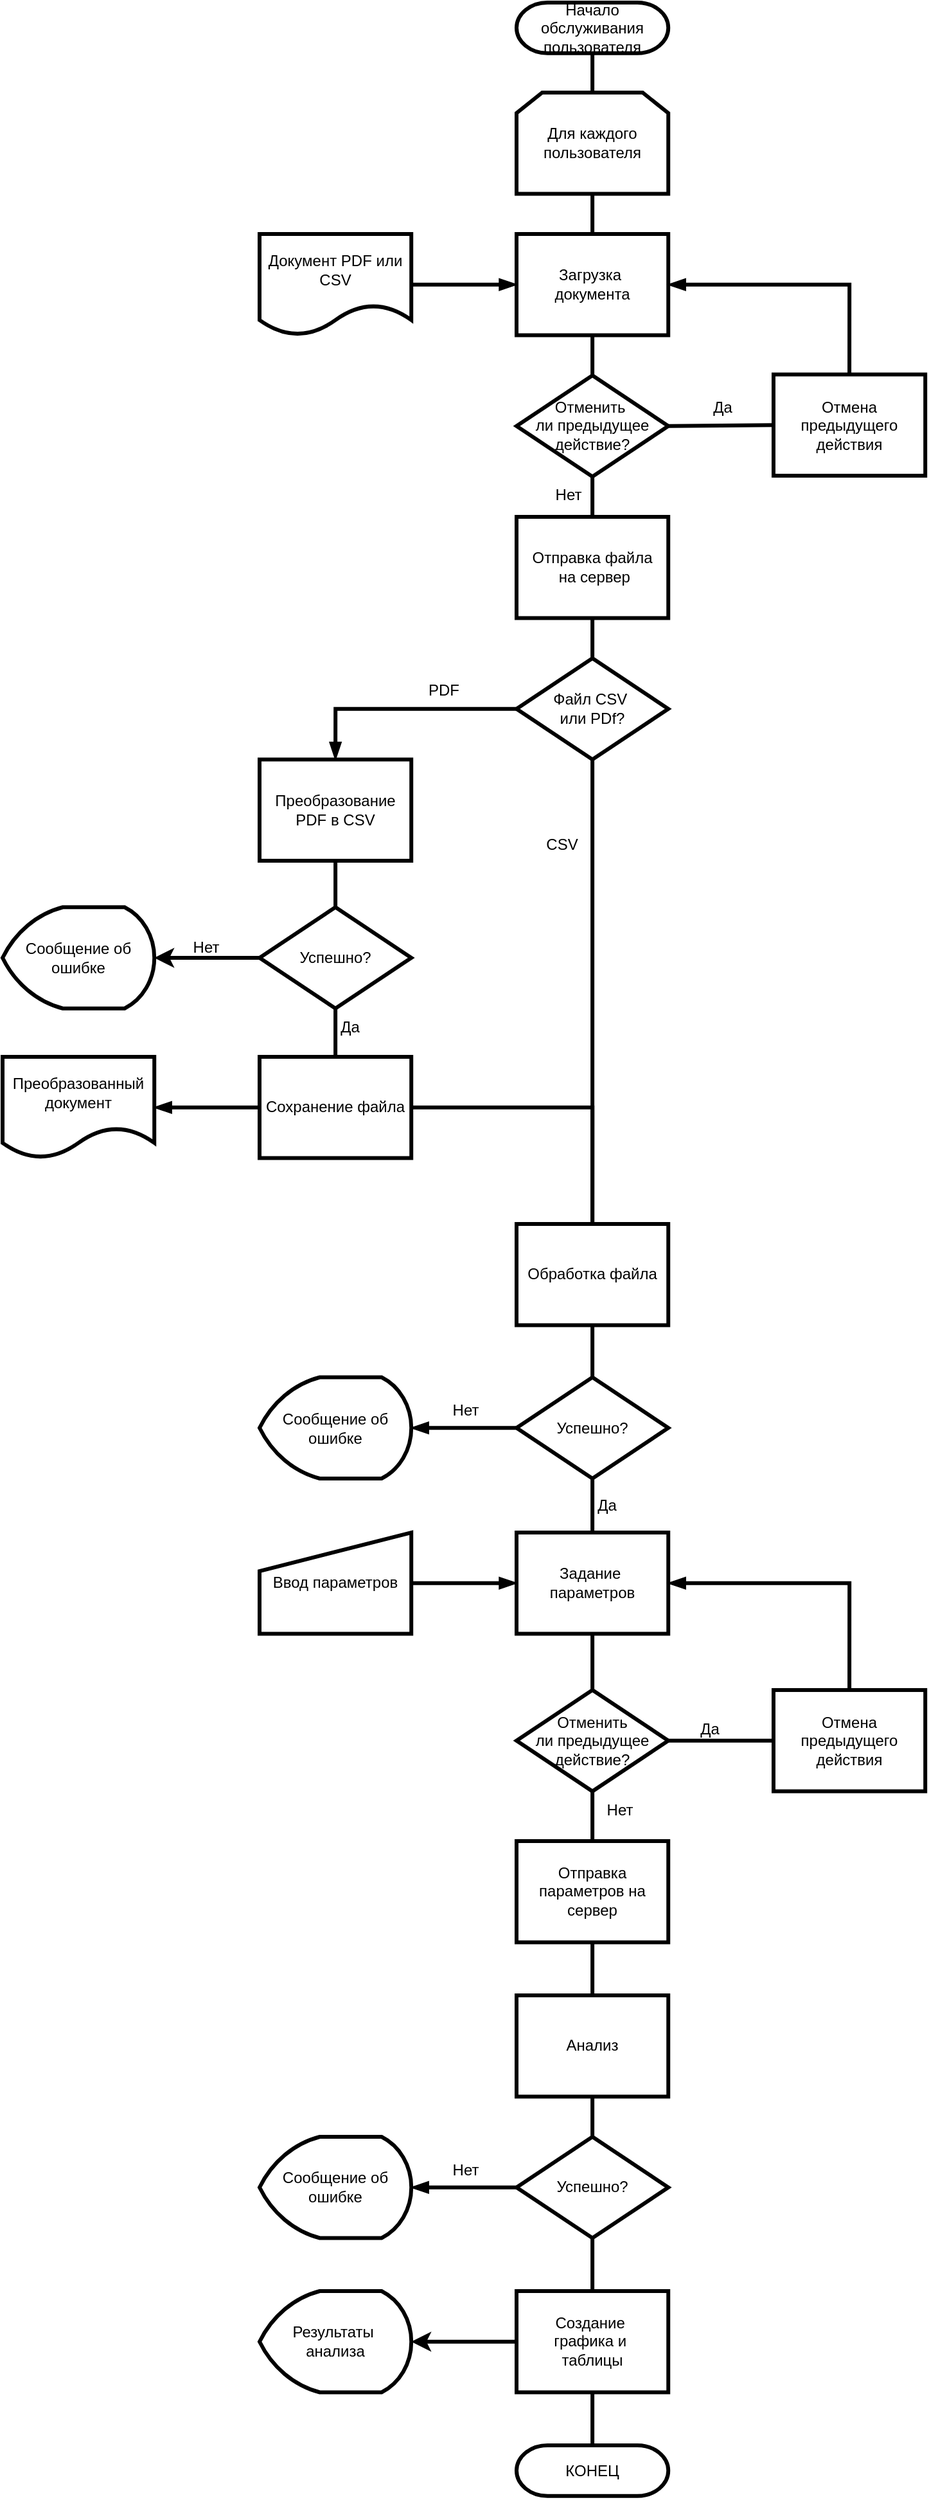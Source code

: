 <mxfile>
    <diagram id="cA_NNs_CJCysyV5ECCQ1" name="Page-1">
        <mxGraphModel dx="255" dy="2518" grid="1" gridSize="10" guides="1" tooltips="1" connect="1" arrows="1" fold="1" page="1" pageScale="1" pageWidth="3300" pageHeight="2339" math="0" shadow="0">
            <root>
                <mxCell id="0"/>
                <mxCell id="1" parent="0"/>
                <mxCell id="9" style="edgeStyle=orthogonalEdgeStyle;html=1;exitX=0.5;exitY=1;exitDx=0;exitDy=0;entryX=0.5;entryY=0;entryDx=0;entryDy=0;exitPerimeter=0;endArrow=none;endFill=0;strokeWidth=3;" edge="1" parent="1" source="2" target="13">
                    <mxGeometry relative="1" as="geometry">
                        <mxPoint x="549.888" y="-18.11" as="targetPoint"/>
                    </mxGeometry>
                </mxCell>
                <mxCell id="2" value="Начало обслуживания пользователя" style="strokeWidth=3;html=1;shape=stencil(xVXBboMwDP0ajkxAtK49Tqw79rJJO7vUpVFDgpysdH+/0IBaoDCayyQO+Bne83NsJWCpPkCJQRJJKDBgb0GSfCIVXIJRZAObOTh4EbmwcuFq6ULQJWbGYScgDluBLqMNqSNWfGcaBi4PSNzUWbYOolf7Tf2wNFNSWhKupO5kbvKWDLi0/0ZnRxY9PTuZnyZ2UWkVCjRIHfRqbuOAIHn3VornKX14KHUdtbp/KX09rhT7Ka19uhf3xeKZHdx4GLsjt1zNPDAvuZb9cXdezRzIzXY3IsdSi4wtIEu3kB1zUt9yd7fIEurlHiTadKFOeK2+P99T/lsGweUNw8vycQagzL5QrwZqKFgTn0M4cx2SMlC3ocMvgHIMLU+4F5B3UrpCLG/g5uzvl7vwcNzr2TyKf7Tsc8aZUBonNsHigzm7oCPDydK9IpyY2j0Xwt1OYwsxILig7q68AL8=);whiteSpace=wrap;aspect=fixed;" vertex="1" parent="1">
                    <mxGeometry x="480" width="118.11" height="39.37" as="geometry"/>
                </mxCell>
                <mxCell id="8" style="edgeStyle=none;html=1;exitX=0.5;exitY=1;exitDx=0;exitDy=0;entryX=0.5;entryY=0;entryDx=0;entryDy=0;endArrow=none;endFill=0;strokeWidth=3;" edge="1" parent="1" source="4" target="7">
                    <mxGeometry relative="1" as="geometry"/>
                </mxCell>
                <mxCell id="45" style="edgeStyle=none;html=1;exitX=1;exitY=0.5;exitDx=0;exitDy=0;entryX=0;entryY=0.5;entryDx=0;entryDy=0;endArrow=none;endFill=0;strokeWidth=3;" edge="1" parent="1" source="4" target="44">
                    <mxGeometry relative="1" as="geometry"/>
                </mxCell>
                <mxCell id="4" value="&lt;div&gt;&lt;font color=&quot;#000000&quot;&gt;Отменить&amp;nbsp;&lt;/font&gt;&lt;/div&gt;&lt;div&gt;ли предыдущее действие&lt;span style=&quot;background-color: transparent;&quot;&gt;?&lt;/span&gt;&lt;/div&gt;" style="rhombus;whiteSpace=wrap;html=1;aspect=fixed;strokeWidth=3;" vertex="1" parent="1">
                    <mxGeometry x="480" y="290" width="118.11" height="78.74" as="geometry"/>
                </mxCell>
                <mxCell id="11" style="edgeStyle=none;html=1;exitX=0.5;exitY=1;exitDx=0;exitDy=0;entryX=0.5;entryY=0;entryDx=0;entryDy=0;endArrow=none;endFill=0;strokeWidth=3;" edge="1" parent="1" source="7" target="10">
                    <mxGeometry relative="1" as="geometry"/>
                </mxCell>
                <mxCell id="7" value="Отправка файла&lt;div&gt;&amp;nbsp;на сервер&lt;/div&gt;" style="rounded=0;whiteSpace=wrap;html=1;aspect=fixed;strokeWidth=3;" vertex="1" parent="1">
                    <mxGeometry x="480" y="400" width="118.11" height="78.74" as="geometry"/>
                </mxCell>
                <mxCell id="20" style="edgeStyle=orthogonalEdgeStyle;html=1;exitX=0;exitY=0.5;exitDx=0;exitDy=0;entryX=0.5;entryY=0;entryDx=0;entryDy=0;endArrow=blockThin;endFill=1;rounded=0;curved=0;strokeWidth=3;" edge="1" parent="1" source="10" target="18">
                    <mxGeometry relative="1" as="geometry"/>
                </mxCell>
                <mxCell id="21" style="edgeStyle=none;html=1;exitX=0.5;exitY=1;exitDx=0;exitDy=0;entryX=0.5;entryY=0;entryDx=0;entryDy=0;endArrow=none;endFill=0;strokeWidth=3;" edge="1" parent="1" source="10" target="19">
                    <mxGeometry relative="1" as="geometry"/>
                </mxCell>
                <mxCell id="10" value="Файл CSV&amp;nbsp;&lt;div&gt;или PDf?&lt;/div&gt;" style="rhombus;whiteSpace=wrap;html=1;aspect=fixed;strokeWidth=3;" vertex="1" parent="1">
                    <mxGeometry x="480" y="510" width="118.11" height="78.74" as="geometry"/>
                </mxCell>
                <mxCell id="63" style="edgeStyle=none;html=1;exitX=0.5;exitY=1;exitDx=0;exitDy=0;entryX=0.5;entryY=0;entryDx=0;entryDy=0;endArrow=none;endFill=0;strokeWidth=3;" edge="1" parent="1" source="12" target="4">
                    <mxGeometry relative="1" as="geometry"/>
                </mxCell>
                <mxCell id="12" value="Загрузка&amp;nbsp;&lt;div&gt;документа&lt;/div&gt;" style="rounded=0;whiteSpace=wrap;html=1;aspect=fixed;strokeWidth=3;" vertex="1" parent="1">
                    <mxGeometry x="480" y="180" width="118.11" height="78.74" as="geometry"/>
                </mxCell>
                <mxCell id="14" style="edgeStyle=none;html=1;exitX=0.5;exitY=1;exitDx=0;exitDy=0;entryX=0.5;entryY=0;entryDx=0;entryDy=0;endArrow=none;endFill=0;strokeWidth=3;" edge="1" parent="1" source="13" target="12">
                    <mxGeometry relative="1" as="geometry"/>
                </mxCell>
                <mxCell id="13" value="Для каждого пользователя" style="shape=loopLimit;whiteSpace=wrap;html=1;aspect=fixed;strokeWidth=3;" vertex="1" parent="1">
                    <mxGeometry x="480" y="70.0" width="118.11" height="78.74" as="geometry"/>
                </mxCell>
                <mxCell id="17" style="edgeStyle=none;html=1;exitX=1;exitY=0.5;exitDx=0;exitDy=0;entryX=0;entryY=0.5;entryDx=0;entryDy=0;endArrow=blockThin;endFill=1;strokeWidth=3;" edge="1" parent="1" source="16" target="12">
                    <mxGeometry relative="1" as="geometry"/>
                </mxCell>
                <mxCell id="16" value="Документ PDF или CSV" style="shape=document;whiteSpace=wrap;html=1;boundedLbl=1;aspect=fixed;strokeWidth=3;" vertex="1" parent="1">
                    <mxGeometry x="280" y="180" width="118.11" height="78.74" as="geometry"/>
                </mxCell>
                <mxCell id="88" style="edgeStyle=none;html=1;exitX=0.5;exitY=1;exitDx=0;exitDy=0;entryX=0.5;entryY=0;entryDx=0;entryDy=0;endArrow=none;endFill=0;strokeWidth=3;" edge="1" parent="1" source="18" target="87">
                    <mxGeometry relative="1" as="geometry"/>
                </mxCell>
                <mxCell id="18" value="Преобразование PDF в CSV" style="rounded=0;whiteSpace=wrap;html=1;aspect=fixed;strokeWidth=3;" vertex="1" parent="1">
                    <mxGeometry x="280" y="588.74" width="118.11" height="78.74" as="geometry"/>
                </mxCell>
                <mxCell id="27" style="edgeStyle=none;html=1;exitX=0.5;exitY=1;exitDx=0;exitDy=0;entryX=0.5;entryY=0;entryDx=0;entryDy=0;endArrow=none;endFill=0;strokeWidth=3;" edge="1" parent="1" source="19" target="26">
                    <mxGeometry relative="1" as="geometry">
                        <mxPoint x="529.055" y="1080.0" as="sourcePoint"/>
                    </mxGeometry>
                </mxCell>
                <mxCell id="19" value="Обработка файла" style="rounded=0;whiteSpace=wrap;html=1;aspect=fixed;strokeWidth=3;" vertex="1" parent="1">
                    <mxGeometry x="480" y="950" width="118.11" height="78.74" as="geometry"/>
                </mxCell>
                <mxCell id="24" value="Преобразованный документ" style="shape=document;whiteSpace=wrap;html=1;boundedLbl=1;aspect=fixed;strokeWidth=3;" vertex="1" parent="1">
                    <mxGeometry x="80" y="820" width="118.11" height="78.74" as="geometry"/>
                </mxCell>
                <mxCell id="25" style="edgeStyle=none;html=1;endArrow=blockThin;endFill=1;exitX=0;exitY=0.5;exitDx=0;exitDy=0;entryX=1;entryY=0.5;entryDx=0;entryDy=0;strokeWidth=3;" edge="1" parent="1" source="90" target="24">
                    <mxGeometry relative="1" as="geometry">
                        <mxPoint x="280" y="879.03" as="sourcePoint"/>
                        <mxPoint x="158.11" y="879.03" as="targetPoint"/>
                    </mxGeometry>
                </mxCell>
                <mxCell id="29" style="edgeStyle=none;html=1;exitX=0.5;exitY=1;exitDx=0;exitDy=0;entryX=0.5;entryY=0;entryDx=0;entryDy=0;endArrow=none;endFill=0;strokeWidth=3;" edge="1" parent="1" source="26" target="30">
                    <mxGeometry relative="1" as="geometry">
                        <mxPoint x="669.5" y="1251.26" as="targetPoint"/>
                    </mxGeometry>
                </mxCell>
                <mxCell id="42" style="edgeStyle=none;html=1;exitX=0;exitY=0.5;exitDx=0;exitDy=0;entryX=1;entryY=0.5;entryDx=0;entryDy=0;entryPerimeter=0;endArrow=blockThin;endFill=1;strokeWidth=3;" edge="1" parent="1" source="26" target="99">
                    <mxGeometry relative="1" as="geometry">
                        <mxPoint x="470.95" y="1150.0" as="sourcePoint"/>
                        <mxPoint x="249.06" y="1150.0" as="targetPoint"/>
                    </mxGeometry>
                </mxCell>
                <mxCell id="26" value="Успешно?" style="rhombus;whiteSpace=wrap;html=1;aspect=fixed;strokeWidth=3;" vertex="1" parent="1">
                    <mxGeometry x="480" y="1069.26" width="118.11" height="78.74" as="geometry"/>
                </mxCell>
                <mxCell id="34" style="edgeStyle=none;html=1;exitX=0.5;exitY=1;exitDx=0;exitDy=0;entryX=0.5;entryY=0;entryDx=0;entryDy=0;endArrow=none;endFill=0;strokeWidth=3;" edge="1" parent="1" source="30" target="33">
                    <mxGeometry relative="1" as="geometry"/>
                </mxCell>
                <mxCell id="30" value="Задание&amp;nbsp;&lt;div&gt;параметров&lt;/div&gt;" style="rounded=0;whiteSpace=wrap;html=1;aspect=fixed;strokeWidth=3;" vertex="1" parent="1">
                    <mxGeometry x="480" y="1190" width="118.11" height="78.74" as="geometry"/>
                </mxCell>
                <mxCell id="32" style="edgeStyle=none;html=1;exitX=1;exitY=0.5;exitDx=0;exitDy=0;entryX=0;entryY=0.5;entryDx=0;entryDy=0;endArrow=blockThin;endFill=1;strokeWidth=3;" edge="1" parent="1" source="31" target="30">
                    <mxGeometry relative="1" as="geometry"/>
                </mxCell>
                <mxCell id="31" value="Ввод параметров" style="shape=manualInput;whiteSpace=wrap;html=1;aspect=fixed;strokeWidth=3;" vertex="1" parent="1">
                    <mxGeometry x="280" y="1190" width="118.11" height="78.74" as="geometry"/>
                </mxCell>
                <mxCell id="58" style="edgeStyle=orthogonalEdgeStyle;html=1;exitX=1;exitY=0.5;exitDx=0;exitDy=0;entryX=0;entryY=0.5;entryDx=0;entryDy=0;rounded=0;curved=0;endArrow=none;endFill=0;strokeWidth=3;" edge="1" parent="1" source="33" target="49">
                    <mxGeometry relative="1" as="geometry">
                        <mxPoint x="830" y="1531.26" as="targetPoint"/>
                    </mxGeometry>
                </mxCell>
                <mxCell id="110" style="edgeStyle=none;html=1;exitX=0.5;exitY=1;exitDx=0;exitDy=0;entryX=0.5;entryY=0;entryDx=0;entryDy=0;endArrow=none;endFill=0;strokeWidth=3;" edge="1" parent="1" source="33" target="38">
                    <mxGeometry relative="1" as="geometry"/>
                </mxCell>
                <mxCell id="33" value="Отменить&lt;div&gt;ли предыдущее действие?&lt;/div&gt;" style="rhombus;whiteSpace=wrap;html=1;aspect=fixed;strokeWidth=3;" vertex="1" parent="1">
                    <mxGeometry x="480" y="1312.52" width="118.11" height="78.74" as="geometry"/>
                </mxCell>
                <mxCell id="54" style="edgeStyle=none;html=1;exitX=0.5;exitY=1;exitDx=0;exitDy=0;entryX=0.5;entryY=0;entryDx=0;entryDy=0;endArrow=none;endFill=0;strokeWidth=3;" edge="1" parent="1" source="38" target="105">
                    <mxGeometry relative="1" as="geometry"/>
                </mxCell>
                <mxCell id="38" value="Отправка параметров на сервер" style="rounded=0;whiteSpace=wrap;html=1;aspect=fixed;strokeWidth=3;" vertex="1" parent="1">
                    <mxGeometry x="480" y="1430" width="118.11" height="78.74" as="geometry"/>
                </mxCell>
                <mxCell id="55" style="edgeStyle=none;html=1;exitX=0.5;exitY=1;exitDx=0;exitDy=0;entryX=0.5;entryY=0;entryDx=0;entryDy=0;strokeWidth=3;endArrow=none;endFill=0;" edge="1" parent="1" source="39" target="70">
                    <mxGeometry relative="1" as="geometry">
                        <mxPoint x="668.769" y="1821.26" as="targetPoint"/>
                    </mxGeometry>
                </mxCell>
                <mxCell id="39" value="Успешно?" style="rhombus;whiteSpace=wrap;html=1;aspect=fixed;strokeWidth=3;" vertex="1" parent="1">
                    <mxGeometry x="480" y="1660" width="118.11" height="78.74" as="geometry"/>
                </mxCell>
                <mxCell id="46" style="edgeStyle=orthogonalEdgeStyle;html=1;exitX=0.5;exitY=0;exitDx=0;exitDy=0;entryX=1;entryY=0.5;entryDx=0;entryDy=0;endArrow=blockThin;endFill=1;rounded=0;curved=0;strokeWidth=3;" edge="1" parent="1" source="44" target="12">
                    <mxGeometry relative="1" as="geometry"/>
                </mxCell>
                <mxCell id="44" value="Отмена&lt;div&gt;предыдущего действия&lt;/div&gt;" style="rounded=0;whiteSpace=wrap;html=1;aspect=fixed;strokeWidth=3;" vertex="1" parent="1">
                    <mxGeometry x="680" y="289.26" width="118.11" height="78.74" as="geometry"/>
                </mxCell>
                <mxCell id="53" style="edgeStyle=orthogonalEdgeStyle;html=1;exitX=0.5;exitY=0;exitDx=0;exitDy=0;entryX=1;entryY=0.5;entryDx=0;entryDy=0;endArrow=blockThin;endFill=1;rounded=0;curved=0;strokeWidth=3;" edge="1" parent="1" source="49" target="30">
                    <mxGeometry relative="1" as="geometry"/>
                </mxCell>
                <mxCell id="49" value="Отмена предыдущего действия" style="rounded=0;whiteSpace=wrap;html=1;aspect=fixed;strokeWidth=3;" vertex="1" parent="1">
                    <mxGeometry x="680" y="1312.52" width="118.11" height="78.74" as="geometry"/>
                </mxCell>
                <mxCell id="69" value="Результаты&amp;nbsp;&lt;div&gt;анализа&lt;/div&gt;" style="strokeWidth=3;html=1;shape=mxgraph.flowchart.display;whiteSpace=wrap;aspect=fixed;" vertex="1" parent="1">
                    <mxGeometry x="280" y="1780" width="118.11" height="78.74" as="geometry"/>
                </mxCell>
                <mxCell id="72" style="edgeStyle=none;html=1;exitX=0.5;exitY=1;exitDx=0;exitDy=0;entryX=0.5;entryY=0;entryDx=0;entryDy=0;entryPerimeter=0;strokeWidth=3;endArrow=none;endFill=0;" edge="1" parent="1" source="70" target="73">
                    <mxGeometry relative="1" as="geometry">
                        <mxPoint x="690" y="2031.26" as="targetPoint"/>
                    </mxGeometry>
                </mxCell>
                <mxCell id="70" value="Создание&amp;nbsp;&lt;div&gt;графика&amp;nbsp;&lt;span style=&quot;background-color: transparent;&quot;&gt;и&amp;nbsp;&lt;/span&gt;&lt;/div&gt;&lt;div&gt;таблицы&lt;/div&gt;" style="rounded=0;whiteSpace=wrap;html=1;aspect=fixed;strokeWidth=3;" vertex="1" parent="1">
                    <mxGeometry x="480" y="1780" width="118.11" height="78.74" as="geometry"/>
                </mxCell>
                <mxCell id="71" style="edgeStyle=none;html=1;exitX=0;exitY=0.5;exitDx=0;exitDy=0;entryX=1;entryY=0.5;entryDx=0;entryDy=0;entryPerimeter=0;strokeWidth=3;" edge="1" parent="1" source="70" target="69">
                    <mxGeometry relative="1" as="geometry"/>
                </mxCell>
                <mxCell id="73" value="КОНЕЦ" style="strokeWidth=3;html=1;shape=stencil(xVXBboMwDP0ajkxAtK49Tqw79rJJO7vUpVFDgpysdH+/0IBaoDCayyQO+Bne83NsJWCpPkCJQRJJKDBgb0GSfCIVXIJRZAObOTh4EbmwcuFq6ULQJWbGYScgDluBLqMNqSNWfGcaBi4PSNzUWbYOolf7Tf2wNFNSWhKupO5kbvKWDLi0/0ZnRxY9PTuZnyZ2UWkVCjRIHfRqbuOAIHn3VornKX14KHUdtbp/KX09rhT7Ka19uhf3xeKZHdx4GLsjt1zNPDAvuZb9cXdezRzIzXY3IsdSi4wtIEu3kB1zUt9yd7fIEurlHiTadKFOeK2+P99T/lsGweUNw8vycQagzL5QrwZqKFgTn0M4cx2SMlC3ocMvgHIMLU+4F5B3UrpCLG/g5uzvl7vwcNzr2TyKf7Tsc8aZUBonNsHigzm7oCPDydK9IpyY2j0Xwt1OYwsxILig7q68AL8=);whiteSpace=wrap;aspect=fixed;" vertex="1" parent="1">
                    <mxGeometry x="480" y="1900.0" width="118.11" height="39.37" as="geometry"/>
                </mxCell>
                <mxCell id="83" value="Да" style="text;html=1;align=center;verticalAlign=middle;resizable=0;points=[];autosize=1;strokeColor=none;fillColor=none;strokeWidth=3;" vertex="1" parent="1">
                    <mxGeometry x="620" y="300" width="40" height="30" as="geometry"/>
                </mxCell>
                <mxCell id="84" value="Нет" style="text;html=1;align=center;verticalAlign=middle;resizable=0;points=[];autosize=1;strokeColor=none;fillColor=none;strokeWidth=3;" vertex="1" parent="1">
                    <mxGeometry x="500" y="368" width="40" height="30" as="geometry"/>
                </mxCell>
                <mxCell id="85" value="PDF" style="text;html=1;align=center;verticalAlign=middle;resizable=0;points=[];autosize=1;strokeColor=none;fillColor=none;strokeWidth=3;" vertex="1" parent="1">
                    <mxGeometry x="398.11" y="520" width="50" height="30" as="geometry"/>
                </mxCell>
                <mxCell id="86" value="CSV" style="text;html=1;align=center;verticalAlign=middle;resizable=0;points=[];autosize=1;strokeColor=none;fillColor=none;strokeWidth=3;" vertex="1" parent="1">
                    <mxGeometry x="490" y="640" width="50" height="30" as="geometry"/>
                </mxCell>
                <mxCell id="89" style="edgeStyle=none;html=1;exitX=0.5;exitY=1;exitDx=0;exitDy=0;entryX=0.5;entryY=0;entryDx=0;entryDy=0;strokeWidth=3;endArrow=none;endFill=0;" edge="1" parent="1" source="87" target="90">
                    <mxGeometry relative="1" as="geometry">
                        <mxPoint x="719" y="830" as="targetPoint"/>
                    </mxGeometry>
                </mxCell>
                <mxCell id="87" value="Успешно?" style="rhombus;whiteSpace=wrap;html=1;aspect=fixed;strokeWidth=3;" vertex="1" parent="1">
                    <mxGeometry x="280" y="703.63" width="118.11" height="78.74" as="geometry"/>
                </mxCell>
                <mxCell id="92" style="edgeStyle=orthogonalEdgeStyle;html=1;exitX=1;exitY=0.5;exitDx=0;exitDy=0;entryX=0.5;entryY=0;entryDx=0;entryDy=0;endArrow=none;endFill=0;rounded=0;curved=0;strokeWidth=3;" edge="1" parent="1" source="90" target="19">
                    <mxGeometry relative="1" as="geometry"/>
                </mxCell>
                <mxCell id="90" value="Сохранение файла" style="rounded=0;whiteSpace=wrap;html=1;aspect=fixed;strokeWidth=3;" vertex="1" parent="1">
                    <mxGeometry x="280" y="820" width="118.11" height="78.74" as="geometry"/>
                </mxCell>
                <mxCell id="91" value="Да" style="text;html=1;align=center;verticalAlign=middle;resizable=0;points=[];autosize=1;strokeColor=none;fillColor=none;strokeWidth=3;" vertex="1" parent="1">
                    <mxGeometry x="330" y="782.37" width="40" height="30" as="geometry"/>
                </mxCell>
                <mxCell id="96" value="Сообщение об ошибке" style="strokeWidth=3;html=1;shape=mxgraph.flowchart.display;whiteSpace=wrap;aspect=fixed;" vertex="1" parent="1">
                    <mxGeometry x="80" y="703.63" width="118.11" height="78.74" as="geometry"/>
                </mxCell>
                <mxCell id="97" style="edgeStyle=none;html=1;exitX=0;exitY=0.5;exitDx=0;exitDy=0;entryX=1;entryY=0.5;entryDx=0;entryDy=0;entryPerimeter=0;strokeWidth=3;" edge="1" parent="1" source="87" target="96">
                    <mxGeometry relative="1" as="geometry">
                        <mxPoint x="250" y="790" as="targetPoint"/>
                    </mxGeometry>
                </mxCell>
                <mxCell id="98" value="Нет" style="text;html=1;align=center;verticalAlign=middle;resizable=0;points=[];autosize=1;strokeColor=none;fillColor=none;strokeWidth=3;" vertex="1" parent="1">
                    <mxGeometry x="218.11" y="720" width="40" height="30" as="geometry"/>
                </mxCell>
                <mxCell id="99" value="Сообщение об ошибке" style="strokeWidth=3;html=1;shape=mxgraph.flowchart.display;whiteSpace=wrap;aspect=fixed;" vertex="1" parent="1">
                    <mxGeometry x="280" y="1069.26" width="118.11" height="78.74" as="geometry"/>
                </mxCell>
                <mxCell id="100" value="Нет" style="text;html=1;align=center;verticalAlign=middle;resizable=0;points=[];autosize=1;strokeColor=none;fillColor=none;strokeWidth=3;" vertex="1" parent="1">
                    <mxGeometry x="420" y="1080" width="40" height="30" as="geometry"/>
                </mxCell>
                <mxCell id="101" value="Да" style="text;html=1;align=center;verticalAlign=middle;resizable=0;points=[];autosize=1;strokeColor=none;fillColor=none;strokeWidth=3;" vertex="1" parent="1">
                    <mxGeometry x="530" y="1154" width="40" height="30" as="geometry"/>
                </mxCell>
                <mxCell id="103" value="Да" style="text;html=1;align=center;verticalAlign=middle;resizable=0;points=[];autosize=1;strokeColor=none;fillColor=none;strokeWidth=3;" vertex="1" parent="1">
                    <mxGeometry x="610" y="1328" width="40" height="30" as="geometry"/>
                </mxCell>
                <mxCell id="104" value="Нет" style="text;html=1;align=center;verticalAlign=middle;resizable=0;points=[];autosize=1;strokeColor=none;fillColor=none;strokeWidth=3;" vertex="1" parent="1">
                    <mxGeometry x="540" y="1391.26" width="40" height="30" as="geometry"/>
                </mxCell>
                <mxCell id="107" style="edgeStyle=none;html=1;exitX=0.5;exitY=1;exitDx=0;exitDy=0;entryX=0.5;entryY=0;entryDx=0;entryDy=0;endArrow=none;endFill=0;strokeWidth=3;" edge="1" parent="1" source="105" target="39">
                    <mxGeometry relative="1" as="geometry"/>
                </mxCell>
                <mxCell id="105" value="Анализ" style="rounded=0;whiteSpace=wrap;html=1;aspect=fixed;strokeWidth=3;" vertex="1" parent="1">
                    <mxGeometry x="480" y="1550" width="118.11" height="78.74" as="geometry"/>
                </mxCell>
                <mxCell id="111" style="edgeStyle=none;html=1;exitX=0;exitY=0.5;exitDx=0;exitDy=0;entryX=1;entryY=0.5;entryDx=0;entryDy=0;entryPerimeter=0;endArrow=blockThin;endFill=1;strokeWidth=3;" edge="1" parent="1" target="112" source="39">
                    <mxGeometry relative="1" as="geometry">
                        <mxPoint x="458.11" y="1699.74" as="sourcePoint"/>
                        <mxPoint x="227.17" y="1740.74" as="targetPoint"/>
                    </mxGeometry>
                </mxCell>
                <mxCell id="112" value="Сообщение об ошибке" style="strokeWidth=3;html=1;shape=mxgraph.flowchart.display;whiteSpace=wrap;aspect=fixed;" vertex="1" parent="1">
                    <mxGeometry x="280" y="1660" width="118.11" height="78.74" as="geometry"/>
                </mxCell>
                <mxCell id="113" value="Нет" style="text;html=1;align=center;verticalAlign=middle;resizable=0;points=[];autosize=1;strokeColor=none;fillColor=none;strokeWidth=3;" vertex="1" parent="1">
                    <mxGeometry x="420" y="1670.74" width="40" height="30" as="geometry"/>
                </mxCell>
            </root>
        </mxGraphModel>
    </diagram>
</mxfile>